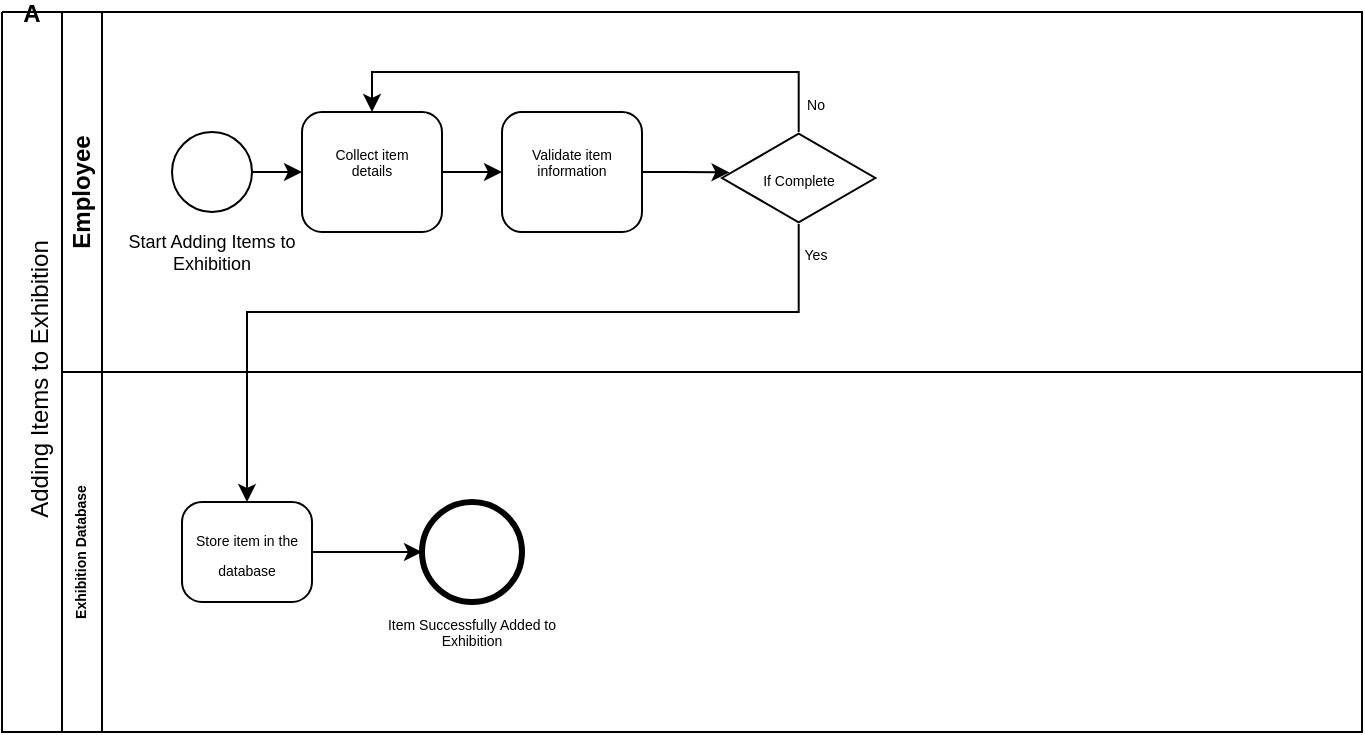<mxfile version="24.8.1">
  <diagram name="Page-1" id="2a216829-ef6e-dabb-86c1-c78162f3ba2b">
    <mxGraphModel dx="635" dy="1457" grid="1" gridSize="10" guides="1" tooltips="1" connect="1" arrows="1" fold="1" page="1" pageScale="1" pageWidth="850" pageHeight="1100" background="none" math="0" shadow="0">
      <root>
        <mxCell id="0" />
        <mxCell id="1" parent="0" />
        <mxCell id="AeBUD6cjxd1LtfXHsOYv-1" value="Exhibition Database" style="swimlane;startSize=20;horizontal=0;html=1;whiteSpace=wrap;fontSize=7;" vertex="1" parent="1">
          <mxGeometry x="140" y="50" width="650" height="180" as="geometry" />
        </mxCell>
        <mxCell id="AeBUD6cjxd1LtfXHsOYv-15" value="&lt;font style=&quot;font-size: 7px;&quot;&gt;Store item in the database&lt;br&gt;&lt;/font&gt;" style="points=[[0.25,0,0],[0.5,0,0],[0.75,0,0],[1,0.25,0],[1,0.5,0],[1,0.75,0],[0.75,1,0],[0.5,1,0],[0.25,1,0],[0,0.75,0],[0,0.5,0],[0,0.25,0]];shape=mxgraph.bpmn.task;whiteSpace=wrap;rectStyle=rounded;size=10;html=1;container=1;expand=0;collapsible=0;taskMarker=abstract;" vertex="1" parent="AeBUD6cjxd1LtfXHsOYv-1">
          <mxGeometry x="60" y="65" width="65" height="50" as="geometry" />
        </mxCell>
        <mxCell id="AeBUD6cjxd1LtfXHsOYv-20" value="" style="points=[[0.145,0.145,0],[0.5,0,0],[0.855,0.145,0],[1,0.5,0],[0.855,0.855,0],[0.5,1,0],[0.145,0.855,0],[0,0.5,0]];shape=mxgraph.bpmn.event;html=1;verticalLabelPosition=bottom;labelBackgroundColor=#ffffff;verticalAlign=top;align=center;perimeter=ellipsePerimeter;outlineConnect=0;aspect=fixed;outline=end;symbol=terminate2;" vertex="1" parent="AeBUD6cjxd1LtfXHsOYv-1">
          <mxGeometry x="180" y="65" width="50" height="50" as="geometry" />
        </mxCell>
        <mxCell id="AeBUD6cjxd1LtfXHsOYv-21" style="edgeStyle=orthogonalEdgeStyle;rounded=0;orthogonalLoop=1;jettySize=auto;html=1;entryX=0;entryY=0.5;entryDx=0;entryDy=0;entryPerimeter=0;" edge="1" parent="AeBUD6cjxd1LtfXHsOYv-1" source="AeBUD6cjxd1LtfXHsOYv-15" target="AeBUD6cjxd1LtfXHsOYv-20">
          <mxGeometry relative="1" as="geometry" />
        </mxCell>
        <mxCell id="AeBUD6cjxd1LtfXHsOYv-22" value="&#xa;Item Successfully Added to Exhibition&#xa;&#xa;" style="text;html=1;align=center;verticalAlign=middle;whiteSpace=wrap;rounded=0;fontSize=7;" vertex="1" parent="AeBUD6cjxd1LtfXHsOYv-1">
          <mxGeometry x="160" y="115" width="90" height="40" as="geometry" />
        </mxCell>
        <mxCell id="AeBUD6cjxd1LtfXHsOYv-2" value="Employee" style="swimlane;startSize=20;horizontal=0;html=1;whiteSpace=wrap;" vertex="1" parent="1">
          <mxGeometry x="140" y="-130" width="650" height="180" as="geometry" />
        </mxCell>
        <mxCell id="AeBUD6cjxd1LtfXHsOYv-4" value="" style="points=[[0.145,0.145,0],[0.5,0,0],[0.855,0.145,0],[1,0.5,0],[0.855,0.855,0],[0.5,1,0],[0.145,0.855,0],[0,0.5,0]];shape=mxgraph.bpmn.event;html=1;verticalLabelPosition=bottom;labelBackgroundColor=#ffffff;verticalAlign=top;align=center;perimeter=ellipsePerimeter;outlineConnect=0;aspect=fixed;outline=standard;symbol=general;" vertex="1" parent="AeBUD6cjxd1LtfXHsOYv-2">
          <mxGeometry x="55" y="60" width="40" height="40" as="geometry" />
        </mxCell>
        <mxCell id="AeBUD6cjxd1LtfXHsOYv-5" value="Start Adding Items to Exhibition" style="text;html=1;align=center;verticalAlign=middle;whiteSpace=wrap;rounded=0;fontSize=9;" vertex="1" parent="AeBUD6cjxd1LtfXHsOYv-2">
          <mxGeometry x="20" y="110" width="110" height="20" as="geometry" />
        </mxCell>
        <mxCell id="AeBUD6cjxd1LtfXHsOYv-10" style="edgeStyle=orthogonalEdgeStyle;rounded=0;orthogonalLoop=1;jettySize=auto;html=1;" edge="1" parent="AeBUD6cjxd1LtfXHsOYv-2" source="AeBUD6cjxd1LtfXHsOYv-6" target="AeBUD6cjxd1LtfXHsOYv-9">
          <mxGeometry relative="1" as="geometry" />
        </mxCell>
        <mxCell id="AeBUD6cjxd1LtfXHsOYv-6" value="" style="points=[[0.25,0,0],[0.5,0,0],[0.75,0,0],[1,0.25,0],[1,0.5,0],[1,0.75,0],[0.75,1,0],[0.5,1,0],[0.25,1,0],[0,0.75,0],[0,0.5,0],[0,0.25,0]];shape=mxgraph.bpmn.task;whiteSpace=wrap;rectStyle=rounded;size=10;html=1;container=1;expand=0;collapsible=0;taskMarker=abstract;" vertex="1" parent="AeBUD6cjxd1LtfXHsOYv-2">
          <mxGeometry x="120" y="50" width="70" height="60" as="geometry" />
        </mxCell>
        <mxCell id="AeBUD6cjxd1LtfXHsOYv-7" value="&#xa;Collect item details&#xa;&#xa;" style="text;html=1;align=center;verticalAlign=middle;whiteSpace=wrap;rounded=0;fontSize=7;" vertex="1" parent="AeBUD6cjxd1LtfXHsOYv-6">
          <mxGeometry x="5" y="15" width="60" height="30" as="geometry" />
        </mxCell>
        <mxCell id="AeBUD6cjxd1LtfXHsOYv-8" style="edgeStyle=orthogonalEdgeStyle;rounded=0;orthogonalLoop=1;jettySize=auto;html=1;entryX=0;entryY=0.5;entryDx=0;entryDy=0;entryPerimeter=0;" edge="1" parent="AeBUD6cjxd1LtfXHsOYv-2" source="AeBUD6cjxd1LtfXHsOYv-4" target="AeBUD6cjxd1LtfXHsOYv-6">
          <mxGeometry relative="1" as="geometry" />
        </mxCell>
        <mxCell id="AeBUD6cjxd1LtfXHsOYv-9" value="&#xa; Validate item information&#xa;&#xa;" style="points=[[0.25,0,0],[0.5,0,0],[0.75,0,0],[1,0.25,0],[1,0.5,0],[1,0.75,0],[0.75,1,0],[0.5,1,0],[0.25,1,0],[0,0.75,0],[0,0.5,0],[0,0.25,0]];shape=mxgraph.bpmn.task;whiteSpace=wrap;rectStyle=rounded;size=10;html=1;container=1;expand=0;collapsible=0;taskMarker=abstract;fontSize=7;" vertex="1" parent="AeBUD6cjxd1LtfXHsOYv-2">
          <mxGeometry x="220" y="50" width="70" height="60" as="geometry" />
        </mxCell>
        <mxCell id="AeBUD6cjxd1LtfXHsOYv-11" value="&lt;font style=&quot;font-size: 7px;&quot;&gt;If Complete&lt;/font&gt;" style="html=1;whiteSpace=wrap;aspect=fixed;shape=isoRectangle;" vertex="1" parent="AeBUD6cjxd1LtfXHsOYv-2">
          <mxGeometry x="330" y="60" width="76.67" height="46" as="geometry" />
        </mxCell>
        <mxCell id="AeBUD6cjxd1LtfXHsOYv-12" style="edgeStyle=orthogonalEdgeStyle;rounded=0;orthogonalLoop=1;jettySize=auto;html=1;entryX=0.049;entryY=0.439;entryDx=0;entryDy=0;entryPerimeter=0;" edge="1" parent="AeBUD6cjxd1LtfXHsOYv-2" source="AeBUD6cjxd1LtfXHsOYv-9" target="AeBUD6cjxd1LtfXHsOYv-11">
          <mxGeometry relative="1" as="geometry" />
        </mxCell>
        <mxCell id="AeBUD6cjxd1LtfXHsOYv-13" style="edgeStyle=orthogonalEdgeStyle;rounded=0;orthogonalLoop=1;jettySize=auto;html=1;entryX=0.5;entryY=0;entryDx=0;entryDy=0;entryPerimeter=0;" edge="1" parent="AeBUD6cjxd1LtfXHsOYv-2" source="AeBUD6cjxd1LtfXHsOYv-11" target="AeBUD6cjxd1LtfXHsOYv-6">
          <mxGeometry relative="1" as="geometry">
            <Array as="points">
              <mxPoint x="368" y="30" />
              <mxPoint x="155" y="30" />
            </Array>
          </mxGeometry>
        </mxCell>
        <mxCell id="AeBUD6cjxd1LtfXHsOYv-14" value="&lt;font style=&quot;font-size: 7px;&quot;&gt;No&lt;/font&gt;" style="text;html=1;align=center;verticalAlign=middle;whiteSpace=wrap;rounded=0;" vertex="1" parent="AeBUD6cjxd1LtfXHsOYv-2">
          <mxGeometry x="346.67" y="30" width="60" height="30" as="geometry" />
        </mxCell>
        <mxCell id="AeBUD6cjxd1LtfXHsOYv-18" value="&lt;font style=&quot;font-size: 7px;&quot;&gt;Yes&lt;/font&gt;" style="text;html=1;align=center;verticalAlign=middle;whiteSpace=wrap;rounded=0;" vertex="1" parent="AeBUD6cjxd1LtfXHsOYv-2">
          <mxGeometry x="346.67" y="105" width="60" height="30" as="geometry" />
        </mxCell>
        <mxCell id="AeBUD6cjxd1LtfXHsOYv-3" value="A" style="swimlane;startSize=0;" vertex="1" parent="1">
          <mxGeometry x="110" y="-130" width="30" height="360" as="geometry" />
        </mxCell>
        <mxCell id="AeBUD6cjxd1LtfXHsOYv-16" style="edgeStyle=orthogonalEdgeStyle;rounded=0;orthogonalLoop=1;jettySize=auto;html=1;entryX=0.5;entryY=0;entryDx=0;entryDy=0;entryPerimeter=0;" edge="1" parent="1" source="AeBUD6cjxd1LtfXHsOYv-11" target="AeBUD6cjxd1LtfXHsOYv-15">
          <mxGeometry relative="1" as="geometry">
            <Array as="points">
              <mxPoint x="508" y="20" />
              <mxPoint x="233" y="20" />
            </Array>
          </mxGeometry>
        </mxCell>
        <mxCell id="AeBUD6cjxd1LtfXHsOYv-23" value="Adding Items to Exhibition" style="text;html=1;align=center;verticalAlign=middle;resizable=0;points=[];autosize=1;strokeColor=none;fillColor=none;rotation=-90;" vertex="1" parent="1">
          <mxGeometry x="49" y="39" width="160" height="30" as="geometry" />
        </mxCell>
      </root>
    </mxGraphModel>
  </diagram>
</mxfile>
